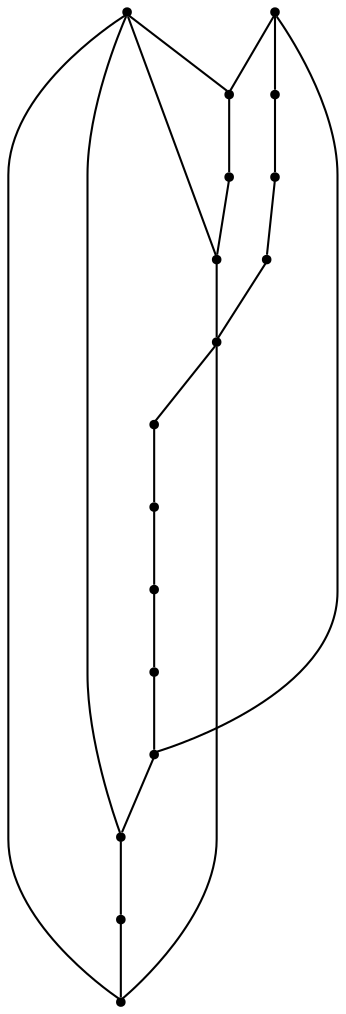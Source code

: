 graph {
  node [shape=point,comment="{\"directed\":false,\"doi\":\"10.4230/LIPIcs.GD.2024.24\",\"figure\":\"6 (6)\"}"]

  v0 [pos="1998.0231956273567,2199.327672399696"]
  v1 [pos="1826.602233240596,2055.0077028719625"]
  v2 [pos="1916.8238191687033,2154.2276978174173"]
  v3 [pos="1943.8903203854566,2226.3875554201795"]
  v4 [pos="1916.8238191687033,2289.5273672420444"]
  v5 [pos="1934.868110916003,2190.3073722965896"]
  v6 [pos="1898.7795274214031,2244.4276469819747"]
  v7 [pos="1880.7352356741033,2352.667306225014"]
  v8 [pos="1880.735235674103,2109.1277232351385"]
  v9 [pos="1709.3142732873428,2253.447438440663"]
  v10 [pos="1889.7574451435569,2307.567331642735"]
  v11 [pos="1781.49156746815,2334.627341824323"]
  v12 [pos="1709.3142732873428,2397.767280807292"]
  v13 [pos="1862.690816735196,2127.1675604747247"]
  v14 [pos="1736.3807745040963,2172.2675350570034"]
  v15 [pos="1637.1371062981427,2036.9678656323763"]
  v16 [pos="1709.3142732873428,2109.1277232351385"]

  v0 -- v1 [id="-1",pos="1998.0231956273567,2199.327672399696 1826.602233240596,2055.0077028719625 1826.602233240596,2055.0077028719625 1826.602233240596,2055.0077028719625"]
  v15 -- v12 [id="-3",pos="1637.1371062981427,2036.9678656323763 1709.3142732873428,2397.767280807292 1709.3142732873428,2397.767280807292 1709.3142732873428,2397.767280807292"]
  v15 -- v16 [id="-5",pos="1637.1371062981427,2036.9678656323763 1709.3142732873428,2109.1277232351385 1709.3142732873428,2109.1277232351385 1709.3142732873428,2109.1277232351385"]
  v15 -- v1 [id="-6",pos="1637.1371062981427,2036.9678656323763 1826.602233240596,2055.0077028719625 1826.602233240596,2055.0077028719625 1826.602233240596,2055.0077028719625"]
  v12 -- v7 [id="-7",pos="1709.3142732873428,2397.767280807292 1880.7352356741033,2352.667306225014 1880.7352356741033,2352.667306225014 1880.7352356741033,2352.667306225014"]
  v9 -- v10 [id="-8",pos="1709.3142732873428,2253.447438440663 1889.7574451435569,2307.567331642735 1889.7574451435569,2307.567331642735 1889.7574451435569,2307.567331642735"]
  v16 -- v13 [id="-9",pos="1709.3142732873428,2109.1277232351385 1862.690816735196,2127.1675604747247 1862.690816735196,2127.1675604747247 1862.690816735196,2127.1675604747247"]
  v14 -- v5 [id="-10",pos="1736.3807745040963,2172.2675350570034 1934.868110916003,2190.3073722965896 1934.868110916003,2190.3073722965896 1934.868110916003,2190.3073722965896"]
  v11 -- v12 [id="-11",pos="1781.49156746815,2334.627341824323 1709.3142732873428,2397.767280807292 1709.3142732873428,2397.767280807292 1709.3142732873428,2397.767280807292"]
  v1 -- v8 [id="-12",pos="1826.602233240596,2055.0077028719625 1880.735235674103,2109.1277232351385 1880.735235674103,2109.1277232351385 1880.735235674103,2109.1277232351385"]
  v8 -- v2 [id="-13",pos="1880.735235674103,2109.1277232351385 1884.3440431469203,2113.6378732866915 1884.3440431469203,2113.6378732866915 1884.3440431469203,2113.6378732866915 1916.8238191687033,2154.2276978174173 1916.8238191687033,2154.2276978174173 1916.8238191687033,2154.2276978174173"]
  v13 -- v14 [id="-15",pos="1862.690816735196,2127.1675604747247 1736.3807745040963,2172.2675350570034 1736.3807745040963,2172.2675350570034 1736.3807745040963,2172.2675350570034"]
  v7 -- v4 [id="-16",pos="1880.7352356741033,2352.667306225014 1916.8238191687033,2289.5273672420444 1916.8238191687033,2289.5273672420444 1916.8238191687033,2289.5273672420444"]
  v7 -- v0 [id="-20",pos="1880.7352356741033,2352.667306225014 1998.0231956273567,2199.327672399696 1998.0231956273567,2199.327672399696 1998.0231956273567,2199.327672399696"]
  v10 -- v11 [id="-24",pos="1889.7574451435569,2307.567331642735 1781.49156746815,2334.627341824323 1781.49156746815,2334.627341824323 1781.49156746815,2334.627341824323"]
  v6 -- v9 [id="-25",pos="1898.7795274214031,2244.4276469819747 1709.3142732873428,2253.447438440663 1709.3142732873428,2253.447438440663 1709.3142732873428,2253.447438440663"]
  v4 -- v3 [id="-26",pos="1916.8238191687033,2289.5273672420444 1943.8903203854566,2226.3875554201795 1943.8903203854566,2226.3875554201795 1943.8903203854566,2226.3875554201795"]
  v2 -- v5 [id="-31",pos="1916.8238191687033,2154.2276978174173 1934.868110916003,2190.3073722965896 1934.868110916003,2190.3073722965896 1934.868110916003,2190.3073722965896"]
  v2 -- v0 [id="-32",pos="1916.8238191687033,2154.2276978174173 1998.0231956273567,2199.327672399696 1998.0231956273567,2199.327672399696 1998.0231956273567,2199.327672399696"]
  v5 -- v6 [id="-35",pos="1934.868110916003,2190.3073722965896 1898.7795274214031,2244.4276469819747 1898.7795274214031,2244.4276469819747 1898.7795274214031,2244.4276469819747"]
  v5 -- v3 [id="-36",pos="1934.868110916003,2190.3073722965896 1943.8903203854566,2226.3875554201795 1943.8903203854566,2226.3875554201795 1943.8903203854566,2226.3875554201795"]
  v3 -- v0 [id="-40",pos="1943.8903203854566,2226.3875554201795 1998.0231956273567,2199.327672399696 1998.0231956273567,2199.327672399696 1998.0231956273567,2199.327672399696"]
}